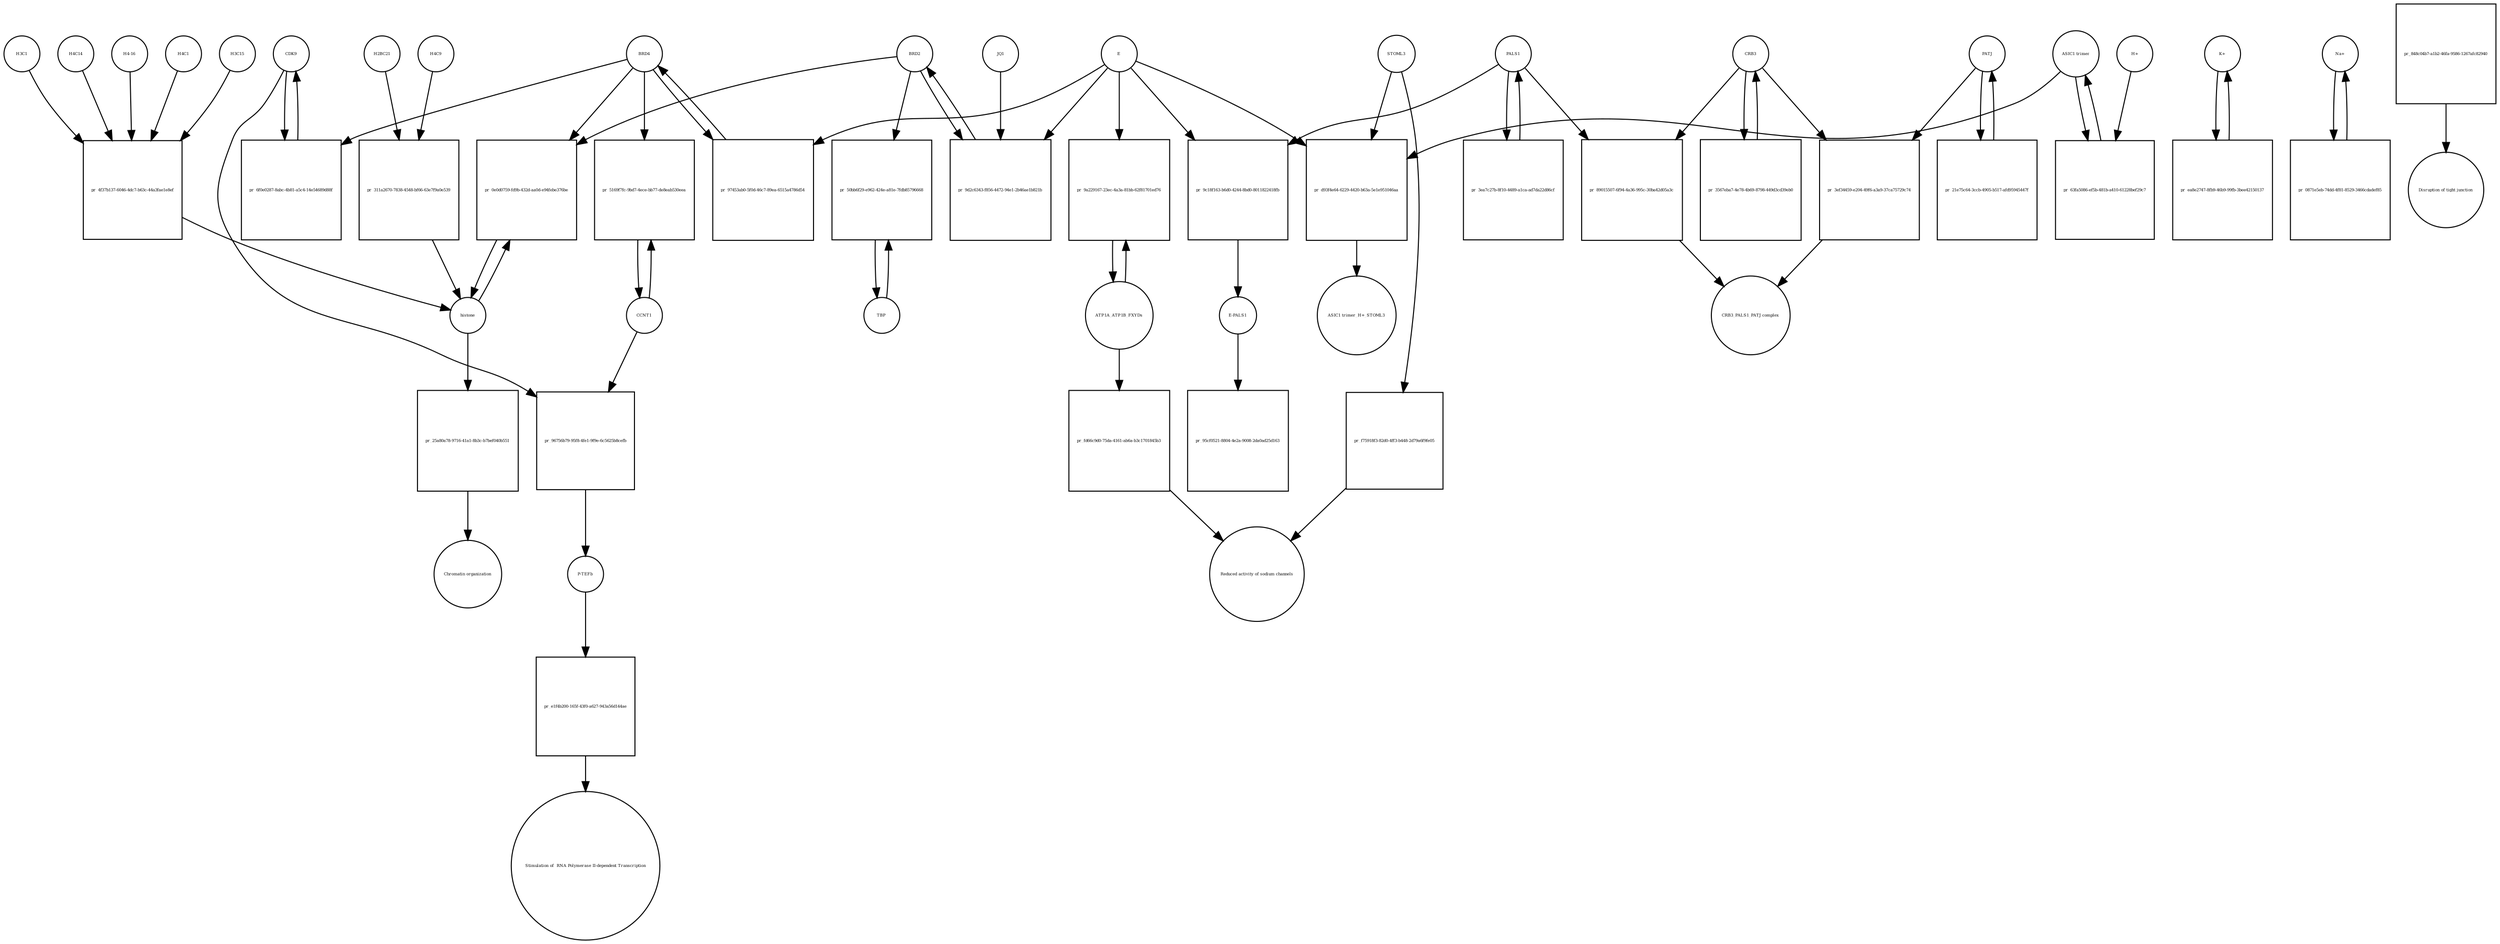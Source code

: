 strict digraph  {
CDK9 [annotation="", bipartite=0, cls=macromolecule, fontsize=4, label=CDK9, shape=circle];
"pr_6f0e0287-8abc-4b81-a5c4-14e54689d88f" [annotation="", bipartite=1, cls=process, fontsize=4, label="pr_6f0e0287-8abc-4b81-a5c4-14e54689d88f", shape=square];
BRD4 [annotation="", bipartite=0, cls=macromolecule, fontsize=4, label=BRD4, shape=circle];
CCNT1 [annotation="", bipartite=0, cls=macromolecule, fontsize=4, label=CCNT1, shape=circle];
"pr_5169f7fc-9bd7-4ece-bb77-de8eab530eea" [annotation="", bipartite=1, cls=process, fontsize=4, label="pr_5169f7fc-9bd7-4ece-bb77-de8eab530eea", shape=square];
histone [annotation="", bipartite=0, cls=complex, fontsize=4, label=histone, shape=circle];
"pr_0e0d0759-fd9b-432d-aa0d-e94febe376be" [annotation="", bipartite=1, cls=process, fontsize=4, label="pr_0e0d0759-fd9b-432d-aa0d-e94febe376be", shape=square];
BRD2 [annotation="", bipartite=0, cls=macromolecule, fontsize=4, label=BRD2, shape=circle];
"pr_97453ab0-5f0d-46c7-89ea-6515a4786d54" [annotation="", bipartite=1, cls=process, fontsize=4, label="pr_97453ab0-5f0d-46c7-89ea-6515a4786d54", shape=square];
E [annotation=urn_miriam_ncbiprotein_BCD58755, bipartite=0, cls=macromolecule, fontsize=4, label=E, shape=circle];
H4C14 [annotation="", bipartite=0, cls=macromolecule, fontsize=4, label=H4C14, shape=circle];
"pr_4f37b137-6046-4dc7-b63c-44a3fae1e8ef" [annotation="", bipartite=1, cls=process, fontsize=4, label="pr_4f37b137-6046-4dc7-b63c-44a3fae1e8ef", shape=square];
"H4-16" [annotation="", bipartite=0, cls=macromolecule, fontsize=4, label="H4-16", shape=circle];
H4C1 [annotation="", bipartite=0, cls=macromolecule, fontsize=4, label=H4C1, shape=circle];
H3C15 [annotation="", bipartite=0, cls=macromolecule, fontsize=4, label=H3C15, shape=circle];
H3C1 [annotation="", bipartite=0, cls=macromolecule, fontsize=4, label=H3C1, shape=circle];
"pr_9d2c6343-f856-4472-94e1-2b46ae1b821b" [annotation="", bipartite=1, cls=process, fontsize=4, label="pr_9d2c6343-f856-4472-94e1-2b46ae1b821b", shape=square];
JQ1 [annotation="", bipartite=0, cls=macromolecule, fontsize=4, label=JQ1, shape=circle];
TBP [annotation="", bipartite=0, cls=macromolecule, fontsize=4, label=TBP, shape=circle];
"pr_50bb6f29-e962-424e-a81e-7fdb85796668" [annotation="", bipartite=1, cls=process, fontsize=4, label="pr_50bb6f29-e962-424e-a81e-7fdb85796668", shape=square];
H4C9 [annotation="", bipartite=0, cls=macromolecule, fontsize=4, label=H4C9, shape=circle];
"pr_311a2670-7838-4548-bf66-63e7f9a0e539" [annotation="", bipartite=1, cls=process, fontsize=4, label="pr_311a2670-7838-4548-bf66-63e7f9a0e539", shape=square];
H2BC21 [annotation="", bipartite=0, cls=macromolecule, fontsize=4, label=H2BC21, shape=circle];
"pr_9c18f163-b6d0-4244-8bd0-8011822418fb" [annotation="", bipartite=1, cls=process, fontsize=4, label="pr_9c18f163-b6d0-4244-8bd0-8011822418fb", shape=square];
PALS1 [annotation="", bipartite=0, cls=macromolecule, fontsize=4, label=PALS1, shape=circle];
"E-PALS1" [annotation="", bipartite=0, cls=complex, fontsize=4, label="E-PALS1", shape=circle];
"pr_95cf0521-8804-4e2a-9008-2da0ad25d163" [annotation="", bipartite=1, cls=process, fontsize=4, label="pr_95cf0521-8804-4e2a-9008-2da0ad25d163", shape=square];
"pr_3ea7c27b-8f10-4489-a1ca-ad7da22d86cf" [annotation="", bipartite=1, cls=process, fontsize=4, label="pr_3ea7c27b-8f10-4489-a1ca-ad7da22d86cf", shape=square];
CRB3 [annotation="", bipartite=0, cls=macromolecule, fontsize=4, label=CRB3, shape=circle];
"pr_3567eba7-4e78-4b69-8798-449d3cd39eb0" [annotation="", bipartite=1, cls=process, fontsize=4, label="pr_3567eba7-4e78-4b69-8798-449d3cd39eb0", shape=square];
PATJ [annotation="", bipartite=0, cls=macromolecule, fontsize=4, label=PATJ, shape=circle];
"pr_21e75c64-3ccb-4905-b517-afd95945447f" [annotation="", bipartite=1, cls=process, fontsize=4, label="pr_21e75c64-3ccb-4905-b517-afd95945447f", shape=square];
ATP1A_ATP1B_FXYDs [annotation="", bipartite=0, cls=complex, fontsize=4, label=ATP1A_ATP1B_FXYDs, shape=circle];
"pr_9a229167-23ec-4a3a-81bb-62f81701ed76" [annotation="", bipartite=1, cls=process, fontsize=4, label="pr_9a229167-23ec-4a3a-81bb-62f81701ed76", shape=square];
"ASIC1 trimer" [annotation="", bipartite=0, cls=macromolecule, fontsize=4, label="ASIC1 trimer", shape=circle];
"pr_63fa5086-ef5b-481b-a410-61228bef29c7" [annotation="", bipartite=1, cls=process, fontsize=4, label="pr_63fa5086-ef5b-481b-a410-61228bef29c7", shape=square];
"H+" [annotation="", bipartite=0, cls="simple chemical", fontsize=4, label="H+", shape=circle];
"pr_d93f4e64-6229-4420-b63a-5e1e951046aa" [annotation="", bipartite=1, cls=process, fontsize=4, label="pr_d93f4e64-6229-4420-b63a-5e1e951046aa", shape=square];
STOML3 [annotation="", bipartite=0, cls=macromolecule, fontsize=4, label=STOML3, shape=circle];
"ASIC1 trimer_H+_STOML3" [annotation="", bipartite=0, cls=complex, fontsize=4, label="ASIC1 trimer_H+_STOML3", shape=circle];
"K+" [annotation="", bipartite=0, cls="simple chemical", fontsize=4, label="K+", shape=circle];
"pr_ea8e2747-8fb9-46b9-99fb-3bee42150137" [annotation="", bipartite=1, cls=process, fontsize=4, label="pr_ea8e2747-8fb9-46b9-99fb-3bee42150137", shape=square];
"Na+" [annotation="", bipartite=0, cls="simple chemical", fontsize=4, label="Na+", shape=circle];
"pr_0871e5eb-74dd-4f81-8529-3466cdadef85" [annotation="", bipartite=1, cls=process, fontsize=4, label="pr_0871e5eb-74dd-4f81-8529-3466cdadef85", shape=square];
"pr_89015507-6f94-4a36-995c-30ba42d05a3c" [annotation="", bipartite=1, cls=process, fontsize=4, label="pr_89015507-6f94-4a36-995c-30ba42d05a3c", shape=square];
"CRB3_PALS1_PATJ complex" [annotation="", bipartite=0, cls=complex, fontsize=4, label="CRB3_PALS1_PATJ complex", shape=circle];
"pr_3ef34459-e204-49f6-a3a9-37ca75729c74" [annotation="", bipartite=1, cls=process, fontsize=4, label="pr_3ef34459-e204-49f6-a3a9-37ca75729c74", shape=square];
"pr_fd66c9d0-75da-4161-ab6a-b3c1701845b3" [annotation="", bipartite=1, cls=process, fontsize=4, label="pr_fd66c9d0-75da-4161-ab6a-b3c1701845b3", shape=square];
"Reduced activity of sodium channels" [annotation="", bipartite=0, cls=phenotype, fontsize=4, label="Reduced activity of sodium channels", shape=circle];
"pr_f75918f3-82d0-4ff3-b448-2d79a6f9fe05" [annotation="", bipartite=1, cls=process, fontsize=4, label="pr_f75918f3-82d0-4ff3-b448-2d79a6f9fe05", shape=square];
"pr_848c04b7-a1b2-46fa-9586-1267afc82940" [annotation="", bipartite=1, cls=process, fontsize=4, label="pr_848c04b7-a1b2-46fa-9586-1267afc82940", shape=square];
"Disruption of tight junction" [annotation="", bipartite=0, cls=phenotype, fontsize=4, label="Disruption of tight junction", shape=circle];
"pr_96756b79-95f8-4fe1-9f9e-6c5625b8cefb" [annotation="", bipartite=1, cls=process, fontsize=4, label="pr_96756b79-95f8-4fe1-9f9e-6c5625b8cefb", shape=square];
"P-TEFb" [annotation="", bipartite=0, cls=complex, fontsize=4, label="P-TEFb", shape=circle];
"pr_e1f4b200-165f-43f0-a627-943a56d144ae" [annotation="", bipartite=1, cls=process, fontsize=4, label="pr_e1f4b200-165f-43f0-a627-943a56d144ae", shape=square];
" Stimulation of  RNA Polymerase II-dependent Transcription " [annotation="", bipartite=0, cls=phenotype, fontsize=4, label=" Stimulation of  RNA Polymerase II-dependent Transcription ", shape=circle];
"pr_25a80a78-9716-41a1-8b3c-b7bef040b551" [annotation="", bipartite=1, cls=process, fontsize=4, label="pr_25a80a78-9716-41a1-8b3c-b7bef040b551", shape=square];
"Chromatin organization" [annotation="", bipartite=0, cls=phenotype, fontsize=4, label="Chromatin organization", shape=circle];
CDK9 -> "pr_6f0e0287-8abc-4b81-a5c4-14e54689d88f"  [annotation="", interaction_type=consumption];
CDK9 -> "pr_96756b79-95f8-4fe1-9f9e-6c5625b8cefb"  [annotation="", interaction_type=consumption];
"pr_6f0e0287-8abc-4b81-a5c4-14e54689d88f" -> CDK9  [annotation="", interaction_type=production];
BRD4 -> "pr_6f0e0287-8abc-4b81-a5c4-14e54689d88f"  [annotation="urn_miriam_doi_10.18632%2Foncotarget.18583|urn_miriam_doi_10.1016%2Fj.molcel.2005.06.027", interaction_type=catalysis];
BRD4 -> "pr_5169f7fc-9bd7-4ece-bb77-de8eab530eea"  [annotation="urn_miriam_doi_10.1016%2Fj.molcel.2005.06.027", interaction_type=catalysis];
BRD4 -> "pr_0e0d0759-fd9b-432d-aa0d-e94febe376be"  [annotation="urn_miriam_doi_10.1038%2Fnsmb.3228.|urn_miriam_doi_10.1016%2Fj.molcel.2008.01.018", interaction_type=catalysis];
BRD4 -> "pr_97453ab0-5f0d-46c7-89ea-6515a4786d54"  [annotation="", interaction_type=consumption];
CCNT1 -> "pr_5169f7fc-9bd7-4ece-bb77-de8eab530eea"  [annotation="", interaction_type=consumption];
CCNT1 -> "pr_96756b79-95f8-4fe1-9f9e-6c5625b8cefb"  [annotation="", interaction_type=consumption];
"pr_5169f7fc-9bd7-4ece-bb77-de8eab530eea" -> CCNT1  [annotation="", interaction_type=production];
histone -> "pr_0e0d0759-fd9b-432d-aa0d-e94febe376be"  [annotation="", interaction_type=consumption];
histone -> "pr_25a80a78-9716-41a1-8b3c-b7bef040b551"  [annotation="", interaction_type=consumption];
"pr_0e0d0759-fd9b-432d-aa0d-e94febe376be" -> histone  [annotation="", interaction_type=production];
BRD2 -> "pr_0e0d0759-fd9b-432d-aa0d-e94febe376be"  [annotation="urn_miriam_doi_10.1038%2Fnsmb.3228.|urn_miriam_doi_10.1016%2Fj.molcel.2008.01.018", interaction_type=catalysis];
BRD2 -> "pr_9d2c6343-f856-4472-94e1-2b46ae1b821b"  [annotation="", interaction_type=consumption];
BRD2 -> "pr_50bb6f29-e962-424e-a81e-7fdb85796668"  [annotation="urn_miriam_doi_10.1007%2Fs11010-006-9223-6", interaction_type=catalysis];
"pr_97453ab0-5f0d-46c7-89ea-6515a4786d54" -> BRD4  [annotation="", interaction_type=production];
E -> "pr_97453ab0-5f0d-46c7-89ea-6515a4786d54"  [annotation="urn_miriam_doi_10.1038%2Fs41586-020-2286-9", interaction_type=inhibition];
E -> "pr_9d2c6343-f856-4472-94e1-2b46ae1b821b"  [annotation="urn_miriam_doi_10.1038%2Fs41586-020-2286-9|urn_miriam_doi_10.1080%2F15592294.2018.1469891", interaction_type=inhibition];
E -> "pr_9c18f163-b6d0-4244-8bd0-8011822418fb"  [annotation="", interaction_type=consumption];
E -> "pr_9a229167-23ec-4a3a-81bb-62f81701ed76"  [annotation="urn_miriam_doi_10.1016%2Fj.virol.2011.03.029", interaction_type=inhibition];
E -> "pr_d93f4e64-6229-4420-b63a-5e1e951046aa"  [annotation="urn_miriam_doi_10.1016%2Fj.virol.2011.03.029", interaction_type=inhibition];
H4C14 -> "pr_4f37b137-6046-4dc7-b63c-44a3fae1e8ef"  [annotation="", interaction_type=consumption];
"pr_4f37b137-6046-4dc7-b63c-44a3fae1e8ef" -> histone  [annotation="", interaction_type=production];
"H4-16" -> "pr_4f37b137-6046-4dc7-b63c-44a3fae1e8ef"  [annotation="", interaction_type=consumption];
H4C1 -> "pr_4f37b137-6046-4dc7-b63c-44a3fae1e8ef"  [annotation="", interaction_type=consumption];
H3C15 -> "pr_4f37b137-6046-4dc7-b63c-44a3fae1e8ef"  [annotation="", interaction_type=consumption];
H3C1 -> "pr_4f37b137-6046-4dc7-b63c-44a3fae1e8ef"  [annotation="", interaction_type=consumption];
"pr_9d2c6343-f856-4472-94e1-2b46ae1b821b" -> BRD2  [annotation="", interaction_type=production];
JQ1 -> "pr_9d2c6343-f856-4472-94e1-2b46ae1b821b"  [annotation="urn_miriam_doi_10.1038%2Fs41586-020-2286-9|urn_miriam_doi_10.1080%2F15592294.2018.1469891", interaction_type=inhibition];
TBP -> "pr_50bb6f29-e962-424e-a81e-7fdb85796668"  [annotation="", interaction_type=consumption];
"pr_50bb6f29-e962-424e-a81e-7fdb85796668" -> TBP  [annotation="", interaction_type=production];
H4C9 -> "pr_311a2670-7838-4548-bf66-63e7f9a0e539"  [annotation="", interaction_type=consumption];
"pr_311a2670-7838-4548-bf66-63e7f9a0e539" -> histone  [annotation="", interaction_type=production];
H2BC21 -> "pr_311a2670-7838-4548-bf66-63e7f9a0e539"  [annotation="", interaction_type=consumption];
"pr_9c18f163-b6d0-4244-8bd0-8011822418fb" -> "E-PALS1"  [annotation="", interaction_type=production];
PALS1 -> "pr_9c18f163-b6d0-4244-8bd0-8011822418fb"  [annotation="", interaction_type=consumption];
PALS1 -> "pr_3ea7c27b-8f10-4489-a1ca-ad7da22d86cf"  [annotation="", interaction_type=consumption];
PALS1 -> "pr_89015507-6f94-4a36-995c-30ba42d05a3c"  [annotation="", interaction_type=consumption];
"E-PALS1" -> "pr_95cf0521-8804-4e2a-9008-2da0ad25d163"  [annotation="", interaction_type=consumption];
"pr_3ea7c27b-8f10-4489-a1ca-ad7da22d86cf" -> PALS1  [annotation="", interaction_type=production];
CRB3 -> "pr_3567eba7-4e78-4b69-8798-449d3cd39eb0"  [annotation="", interaction_type=consumption];
CRB3 -> "pr_89015507-6f94-4a36-995c-30ba42d05a3c"  [annotation="", interaction_type=consumption];
CRB3 -> "pr_3ef34459-e204-49f6-a3a9-37ca75729c74"  [annotation="", interaction_type=consumption];
"pr_3567eba7-4e78-4b69-8798-449d3cd39eb0" -> CRB3  [annotation="", interaction_type=production];
PATJ -> "pr_21e75c64-3ccb-4905-b517-afd95945447f"  [annotation="", interaction_type=consumption];
PATJ -> "pr_3ef34459-e204-49f6-a3a9-37ca75729c74"  [annotation="", interaction_type=consumption];
"pr_21e75c64-3ccb-4905-b517-afd95945447f" -> PATJ  [annotation="", interaction_type=production];
ATP1A_ATP1B_FXYDs -> "pr_9a229167-23ec-4a3a-81bb-62f81701ed76"  [annotation="", interaction_type=consumption];
ATP1A_ATP1B_FXYDs -> "pr_fd66c9d0-75da-4161-ab6a-b3c1701845b3"  [annotation="", interaction_type=consumption];
"pr_9a229167-23ec-4a3a-81bb-62f81701ed76" -> ATP1A_ATP1B_FXYDs  [annotation="", interaction_type=production];
"ASIC1 trimer" -> "pr_63fa5086-ef5b-481b-a410-61228bef29c7"  [annotation="", interaction_type=consumption];
"ASIC1 trimer" -> "pr_d93f4e64-6229-4420-b63a-5e1e951046aa"  [annotation="", interaction_type=consumption];
"pr_63fa5086-ef5b-481b-a410-61228bef29c7" -> "ASIC1 trimer"  [annotation="", interaction_type=production];
"H+" -> "pr_63fa5086-ef5b-481b-a410-61228bef29c7"  [annotation="", interaction_type=consumption];
"pr_d93f4e64-6229-4420-b63a-5e1e951046aa" -> "ASIC1 trimer_H+_STOML3"  [annotation="", interaction_type=production];
STOML3 -> "pr_d93f4e64-6229-4420-b63a-5e1e951046aa"  [annotation="", interaction_type=consumption];
STOML3 -> "pr_f75918f3-82d0-4ff3-b448-2d79a6f9fe05"  [annotation="", interaction_type=consumption];
"K+" -> "pr_ea8e2747-8fb9-46b9-99fb-3bee42150137"  [annotation="", interaction_type=consumption];
"pr_ea8e2747-8fb9-46b9-99fb-3bee42150137" -> "K+"  [annotation="", interaction_type=production];
"Na+" -> "pr_0871e5eb-74dd-4f81-8529-3466cdadef85"  [annotation="", interaction_type=consumption];
"pr_0871e5eb-74dd-4f81-8529-3466cdadef85" -> "Na+"  [annotation="", interaction_type=production];
"pr_89015507-6f94-4a36-995c-30ba42d05a3c" -> "CRB3_PALS1_PATJ complex"  [annotation="", interaction_type=production];
"pr_3ef34459-e204-49f6-a3a9-37ca75729c74" -> "CRB3_PALS1_PATJ complex"  [annotation="", interaction_type=production];
"pr_fd66c9d0-75da-4161-ab6a-b3c1701845b3" -> "Reduced activity of sodium channels"  [annotation="", interaction_type=production];
"pr_f75918f3-82d0-4ff3-b448-2d79a6f9fe05" -> "Reduced activity of sodium channels"  [annotation="", interaction_type=production];
"pr_848c04b7-a1b2-46fa-9586-1267afc82940" -> "Disruption of tight junction"  [annotation="", interaction_type=production];
"pr_96756b79-95f8-4fe1-9f9e-6c5625b8cefb" -> "P-TEFb"  [annotation="", interaction_type=production];
"P-TEFb" -> "pr_e1f4b200-165f-43f0-a627-943a56d144ae"  [annotation="", interaction_type=consumption];
"pr_e1f4b200-165f-43f0-a627-943a56d144ae" -> " Stimulation of  RNA Polymerase II-dependent Transcription "  [annotation="", interaction_type=production];
"pr_25a80a78-9716-41a1-8b3c-b7bef040b551" -> "Chromatin organization"  [annotation="", interaction_type=production];
}
